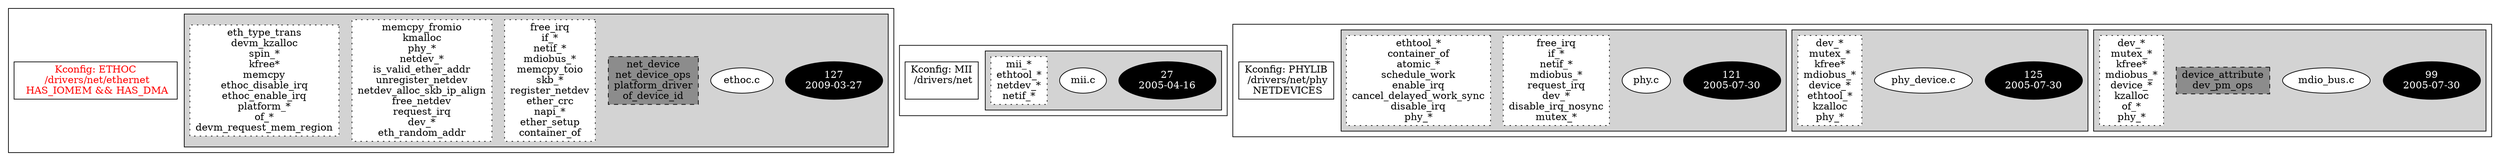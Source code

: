 digraph Driver {
	ranksep=2;
	splines=ortho;
	//Symbol: ETHOC
	subgraph "cluster_ETHOC"{
		subgraph "cluster_ethoc.c" {
			style=filled
			"commit_ethoc.c" [style=filled, fillcolor=black, fontcolor=white, label="127\n2009-03-27"];
			"ethoc.c" [style=filled, fillcolor=white, fontcolor=black, label="ethoc.c\n"];
			"structs-ethoc.c" [style="filled,dashed" shape=box, fillcolor=grey55, fontcolor=black, label="net_device\nnet_device_ops\nplatform_driver\nof_device_id\n"];
			"funccall3-ethoc.c" [style="filled,dotted" shape=box, fillcolor=white, fontcolor=black, label="free_irq\nif_*\nnetif_*\nmdiobus_*\nmemcpy_toio\nskb_*\nregister_netdev\nether_crc\nnapi_*\nether_setup\ncontainer_of\n"];
			"funccall2-ethoc.c" [style="filled,dotted" shape=box, fillcolor=white, fontcolor=black, label="memcpy_fromio\nkmalloc\nphy_*\nnetdev_*\nis_valid_ether_addr\nunregister_netdev\nnetdev_alloc_skb_ip_align\nfree_netdev\nrequest_irq\ndev_*\neth_random_addr\n"];
			"funccall1-ethoc.c" [style="filled,dotted" shape=box, fillcolor=white, fontcolor=black, label="eth_type_trans\ndevm_kzalloc\nspin_*\nkfree*\nmemcpy\nethoc_disable_irq\nethoc_enable_irq\nplatform_*\nof_*\ndevm_request_mem_region\n"];
		}
		"K:ETHOC" [label="Kconfig: ETHOC\n /drivers/net/ethernet\n  HAS_IOMEM && HAS_DMA ", shape=box, fontcolor=red];
	}
	//Symbol: MII
	subgraph "cluster_MII"{
		subgraph "cluster_mii.c" {
			style=filled
			"commit_mii.c" [style=filled, fillcolor=black, fontcolor=white, label="27\n2005-04-16"];
			"mii.c" [style=filled, fillcolor=white, fontcolor=black, label="mii.c\n"];
			"funccall0-mii.c" [style="filled,dotted" shape=box, fillcolor=white, fontcolor=black, label="mii_*\nethtool_*\nnetdev_*\nnetif_*\n"];
		}
		"K:MII" [label="Kconfig: MII\n /drivers/net\n ", shape=box];
	}
	//Symbol: PHYLIB
	subgraph "cluster_PHYLIB"{
		subgraph "cluster_mdio_bus.c" {
			style=filled
			"commit_mdio_bus.c" [style=filled, fillcolor=black, fontcolor=white, label="99\n2005-07-30"];
			"mdio_bus.c" [style=filled, fillcolor=white, fontcolor=black, label="mdio_bus.c\n"];
			"structs-mdio_bus.c" [style="filled,dashed" shape=box, fillcolor=grey55, fontcolor=black, label="device_attribute\ndev_pm_ops\n"];
			"funccall0-mdio_bus.c" [style="filled,dotted" shape=box, fillcolor=white, fontcolor=black, label="dev_*\nmutex_*\nkfree*\nmdiobus_*\ndevice_*\nkzalloc\nof_*\nphy_*\n"];
		}
		subgraph "cluster_phy_device.c" {
			style=filled
			"commit_phy_device.c" [style=filled, fillcolor=black, fontcolor=white, label="125\n2005-07-30"];
			"phy_device.c" [style=filled, fillcolor=white, fontcolor=black, label="phy_device.c\n"];
			"funccall0-phy_device.c" [style="filled,dotted" shape=box, fillcolor=white, fontcolor=black, label="dev_*\nmutex_*\nkfree*\nmdiobus_*\ndevice_*\nethtool_*\nkzalloc\nphy_*\n"];
		}
		subgraph "cluster_phy.c" {
			style=filled
			"commit_phy.c" [style=filled, fillcolor=black, fontcolor=white, label="121\n2005-07-30"];
			"phy.c" [style=filled, fillcolor=white, fontcolor=black, label="phy.c\n"];
			"funccall2-phy.c" [style="filled,dotted" shape=box, fillcolor=white, fontcolor=black, label="free_irq\nif_*\nnetif_*\nmdiobus_*\nrequest_irq\ndev_*\ndisable_irq_nosync\nmutex_*\n"];
			"funccall1-phy.c" [style="filled,dotted" shape=box, fillcolor=white, fontcolor=black, label="ethtool_*\ncontainer_of\natomic_*\nschedule_work\nenable_irq\ncancel_delayed_work_sync\ndisable_irq\nphy_*\n"];
		}
		"K:PHYLIB" [label="Kconfig: PHYLIB\n /drivers/net/phy\n  NETDEVICES ", shape=box];
	}
}
